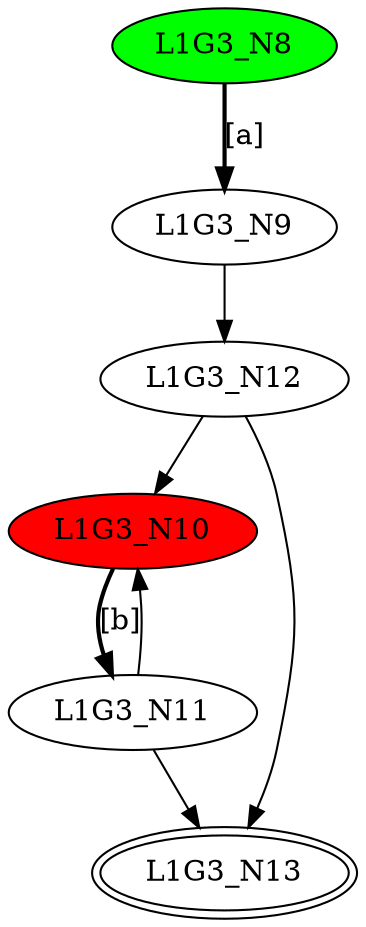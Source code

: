 digraph G3{
"L1G3_N8" [style=filled,fillcolor=green];
"L1G3_N9";
"L1G3_N10" [style=filled,fillcolor=red];
"L1G3_N11";
"L1G3_N12";
"L1G3_N13" [peripheries=2];
"L1G3_N8"->"L1G3_N9" [style = bold, label = "[a]"];
"L1G3_N10"->"L1G3_N11" [style = bold, label = "[b]"];
"L1G3_N12"->"L1G3_N10";
"L1G3_N11"->"L1G3_N13";
"L1G3_N12"->"L1G3_N13";
"L1G3_N11"->"L1G3_N10";
"L1G3_N9"->"L1G3_N12";
}

